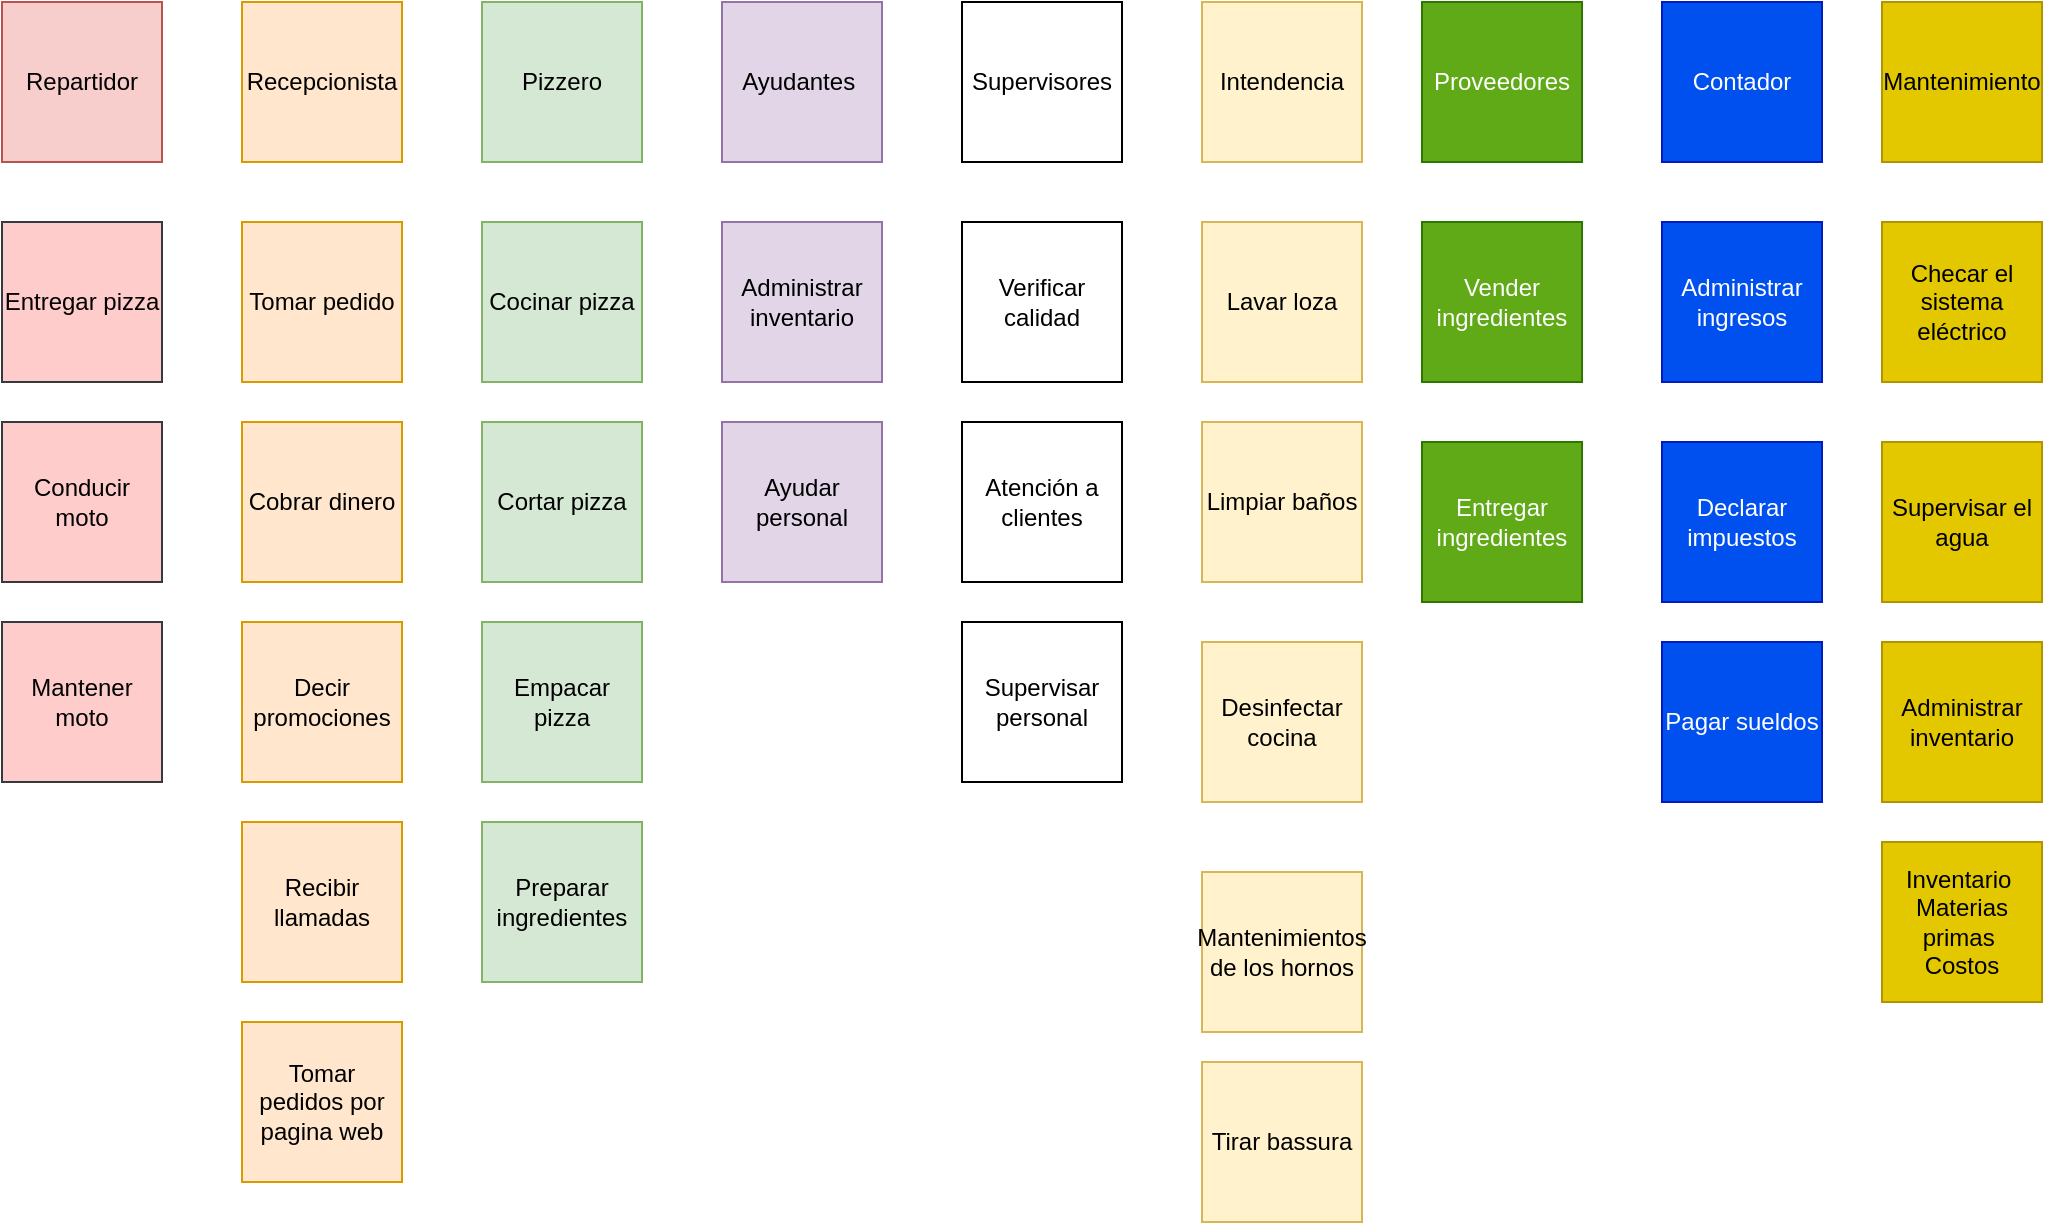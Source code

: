 <mxfile version="22.1.3" type="device">
  <diagram name="Página-1" id="XqUEl8WFbwALs_dcZVW6">
    <mxGraphModel dx="838" dy="687" grid="1" gridSize="10" guides="1" tooltips="1" connect="1" arrows="1" fold="1" page="1" pageScale="1" pageWidth="827" pageHeight="1169" math="0" shadow="0">
      <root>
        <mxCell id="0" />
        <mxCell id="1" parent="0" />
        <mxCell id="Z7X9YI-T-o30J6n3akIQ-3" value="Repartidor" style="whiteSpace=wrap;html=1;aspect=fixed;fillColor=#f8cecc;strokeColor=#b85450;" vertex="1" parent="1">
          <mxGeometry x="70" y="70" width="80" height="80" as="geometry" />
        </mxCell>
        <mxCell id="Z7X9YI-T-o30J6n3akIQ-4" value="Recepcionista" style="whiteSpace=wrap;html=1;aspect=fixed;fillColor=#ffe6cc;strokeColor=#d79b00;" vertex="1" parent="1">
          <mxGeometry x="190" y="70" width="80" height="80" as="geometry" />
        </mxCell>
        <mxCell id="Z7X9YI-T-o30J6n3akIQ-5" value="Pizzero" style="whiteSpace=wrap;html=1;aspect=fixed;fillColor=#d5e8d4;strokeColor=#82b366;" vertex="1" parent="1">
          <mxGeometry x="310" y="70" width="80" height="80" as="geometry" />
        </mxCell>
        <mxCell id="Z7X9YI-T-o30J6n3akIQ-6" value="Ayudantes&amp;nbsp;" style="whiteSpace=wrap;html=1;aspect=fixed;fillColor=#e1d5e7;strokeColor=#9673a6;" vertex="1" parent="1">
          <mxGeometry x="430" y="70" width="80" height="80" as="geometry" />
        </mxCell>
        <mxCell id="Z7X9YI-T-o30J6n3akIQ-7" value="Supervisores" style="whiteSpace=wrap;html=1;aspect=fixed;" vertex="1" parent="1">
          <mxGeometry x="550" y="70" width="80" height="80" as="geometry" />
        </mxCell>
        <mxCell id="Z7X9YI-T-o30J6n3akIQ-8" value="Intendencia" style="whiteSpace=wrap;html=1;aspect=fixed;fillColor=#fff2cc;strokeColor=#d6b656;" vertex="1" parent="1">
          <mxGeometry x="670" y="70" width="80" height="80" as="geometry" />
        </mxCell>
        <mxCell id="Z7X9YI-T-o30J6n3akIQ-9" value="Proveedores" style="whiteSpace=wrap;html=1;aspect=fixed;fillColor=#60a917;fontColor=#ffffff;strokeColor=#2D7600;" vertex="1" parent="1">
          <mxGeometry x="780" y="70" width="80" height="80" as="geometry" />
        </mxCell>
        <mxCell id="Z7X9YI-T-o30J6n3akIQ-11" value="Contador" style="whiteSpace=wrap;html=1;aspect=fixed;fillColor=#0050ef;fontColor=#ffffff;strokeColor=#001DBC;" vertex="1" parent="1">
          <mxGeometry x="900" y="70" width="80" height="80" as="geometry" />
        </mxCell>
        <mxCell id="Z7X9YI-T-o30J6n3akIQ-12" value="Mantenimiento" style="whiteSpace=wrap;html=1;aspect=fixed;fillColor=#e3c800;fontColor=#000000;strokeColor=#B09500;" vertex="1" parent="1">
          <mxGeometry x="1010" y="70" width="80" height="80" as="geometry" />
        </mxCell>
        <mxCell id="Z7X9YI-T-o30J6n3akIQ-13" value="Entregar pizza" style="whiteSpace=wrap;html=1;aspect=fixed;fillColor=#ffcccc;strokeColor=#36393d;" vertex="1" parent="1">
          <mxGeometry x="70" y="180" width="80" height="80" as="geometry" />
        </mxCell>
        <mxCell id="Z7X9YI-T-o30J6n3akIQ-14" value="Tomar pedido" style="whiteSpace=wrap;html=1;aspect=fixed;fillColor=#ffe6cc;strokeColor=#d79b00;" vertex="1" parent="1">
          <mxGeometry x="190" y="180" width="80" height="80" as="geometry" />
        </mxCell>
        <mxCell id="Z7X9YI-T-o30J6n3akIQ-15" value="Cobrar dinero" style="whiteSpace=wrap;html=1;aspect=fixed;fillColor=#ffe6cc;strokeColor=#d79b00;" vertex="1" parent="1">
          <mxGeometry x="190" y="280" width="80" height="80" as="geometry" />
        </mxCell>
        <mxCell id="Z7X9YI-T-o30J6n3akIQ-16" value="Decir promociones" style="whiteSpace=wrap;html=1;aspect=fixed;fillColor=#ffe6cc;strokeColor=#d79b00;" vertex="1" parent="1">
          <mxGeometry x="190" y="380" width="80" height="80" as="geometry" />
        </mxCell>
        <mxCell id="Z7X9YI-T-o30J6n3akIQ-17" value="Recibir llamadas" style="whiteSpace=wrap;html=1;aspect=fixed;fillColor=#ffe6cc;strokeColor=#d79b00;" vertex="1" parent="1">
          <mxGeometry x="190" y="480" width="80" height="80" as="geometry" />
        </mxCell>
        <mxCell id="Z7X9YI-T-o30J6n3akIQ-18" value="Cocinar pizza" style="whiteSpace=wrap;html=1;aspect=fixed;fillColor=#d5e8d4;strokeColor=#82b366;" vertex="1" parent="1">
          <mxGeometry x="310" y="180" width="80" height="80" as="geometry" />
        </mxCell>
        <mxCell id="Z7X9YI-T-o30J6n3akIQ-19" value="Verificar calidad" style="whiteSpace=wrap;html=1;aspect=fixed;" vertex="1" parent="1">
          <mxGeometry x="550" y="180" width="80" height="80" as="geometry" />
        </mxCell>
        <mxCell id="Z7X9YI-T-o30J6n3akIQ-20" value="Lavar loza" style="whiteSpace=wrap;html=1;aspect=fixed;fillColor=#fff2cc;strokeColor=#d6b656;" vertex="1" parent="1">
          <mxGeometry x="670" y="180" width="80" height="80" as="geometry" />
        </mxCell>
        <mxCell id="Z7X9YI-T-o30J6n3akIQ-21" value="Administrar ingresos" style="whiteSpace=wrap;html=1;aspect=fixed;fillColor=#0050ef;fontColor=#ffffff;strokeColor=#001DBC;" vertex="1" parent="1">
          <mxGeometry x="900" y="180" width="80" height="80" as="geometry" />
        </mxCell>
        <mxCell id="Z7X9YI-T-o30J6n3akIQ-22" value="Declarar impuestos" style="whiteSpace=wrap;html=1;aspect=fixed;fillColor=#0050ef;fontColor=#ffffff;strokeColor=#001DBC;" vertex="1" parent="1">
          <mxGeometry x="900" y="290" width="80" height="80" as="geometry" />
        </mxCell>
        <mxCell id="Z7X9YI-T-o30J6n3akIQ-23" value="Pagar sueldos" style="whiteSpace=wrap;html=1;aspect=fixed;fillColor=#0050ef;fontColor=#ffffff;strokeColor=#001DBC;" vertex="1" parent="1">
          <mxGeometry x="900" y="390" width="80" height="80" as="geometry" />
        </mxCell>
        <mxCell id="Z7X9YI-T-o30J6n3akIQ-24" value="Atención a clientes" style="whiteSpace=wrap;html=1;aspect=fixed;" vertex="1" parent="1">
          <mxGeometry x="550" y="280" width="80" height="80" as="geometry" />
        </mxCell>
        <mxCell id="Z7X9YI-T-o30J6n3akIQ-26" value="Limpiar baños" style="whiteSpace=wrap;html=1;aspect=fixed;fillColor=#fff2cc;strokeColor=#d6b656;" vertex="1" parent="1">
          <mxGeometry x="670" y="280" width="80" height="80" as="geometry" />
        </mxCell>
        <mxCell id="Z7X9YI-T-o30J6n3akIQ-27" value="Desinfectar cocina" style="whiteSpace=wrap;html=1;aspect=fixed;fillColor=#fff2cc;strokeColor=#d6b656;" vertex="1" parent="1">
          <mxGeometry x="670" y="390" width="80" height="80" as="geometry" />
        </mxCell>
        <mxCell id="Z7X9YI-T-o30J6n3akIQ-28" value="Mantenimientos de los hornos" style="whiteSpace=wrap;html=1;aspect=fixed;fillColor=#fff2cc;strokeColor=#d6b656;" vertex="1" parent="1">
          <mxGeometry x="670" y="505" width="80" height="80" as="geometry" />
        </mxCell>
        <mxCell id="Z7X9YI-T-o30J6n3akIQ-29" value="Tirar bassura" style="whiteSpace=wrap;html=1;aspect=fixed;fillColor=#fff2cc;strokeColor=#d6b656;" vertex="1" parent="1">
          <mxGeometry x="670" y="600" width="80" height="80" as="geometry" />
        </mxCell>
        <mxCell id="Z7X9YI-T-o30J6n3akIQ-30" value="Supervisar personal" style="whiteSpace=wrap;html=1;aspect=fixed;" vertex="1" parent="1">
          <mxGeometry x="550" y="380" width="80" height="80" as="geometry" />
        </mxCell>
        <mxCell id="Z7X9YI-T-o30J6n3akIQ-31" value="Cortar pizza" style="whiteSpace=wrap;html=1;aspect=fixed;fillColor=#d5e8d4;strokeColor=#82b366;" vertex="1" parent="1">
          <mxGeometry x="310" y="280" width="80" height="80" as="geometry" />
        </mxCell>
        <mxCell id="Z7X9YI-T-o30J6n3akIQ-32" value="Empacar pizza" style="whiteSpace=wrap;html=1;aspect=fixed;fillColor=#d5e8d4;strokeColor=#82b366;" vertex="1" parent="1">
          <mxGeometry x="310" y="380" width="80" height="80" as="geometry" />
        </mxCell>
        <mxCell id="Z7X9YI-T-o30J6n3akIQ-33" value="Preparar ingredientes" style="whiteSpace=wrap;html=1;aspect=fixed;fillColor=#d5e8d4;strokeColor=#82b366;" vertex="1" parent="1">
          <mxGeometry x="310" y="480" width="80" height="80" as="geometry" />
        </mxCell>
        <mxCell id="Z7X9YI-T-o30J6n3akIQ-34" value="Conducir moto" style="whiteSpace=wrap;html=1;aspect=fixed;fillColor=#ffcccc;strokeColor=#36393d;" vertex="1" parent="1">
          <mxGeometry x="70" y="280" width="80" height="80" as="geometry" />
        </mxCell>
        <mxCell id="Z7X9YI-T-o30J6n3akIQ-35" value="Vender ingredientes" style="whiteSpace=wrap;html=1;aspect=fixed;fillColor=#60a917;fontColor=#ffffff;strokeColor=#2D7600;" vertex="1" parent="1">
          <mxGeometry x="780" y="180" width="80" height="80" as="geometry" />
        </mxCell>
        <mxCell id="Z7X9YI-T-o30J6n3akIQ-36" value="Entregar ingredientes" style="whiteSpace=wrap;html=1;aspect=fixed;fillColor=#60a917;fontColor=#ffffff;strokeColor=#2D7600;" vertex="1" parent="1">
          <mxGeometry x="780" y="290" width="80" height="80" as="geometry" />
        </mxCell>
        <mxCell id="Z7X9YI-T-o30J6n3akIQ-38" value="Administrar inventario" style="whiteSpace=wrap;html=1;aspect=fixed;fillColor=#e1d5e7;strokeColor=#9673a6;" vertex="1" parent="1">
          <mxGeometry x="430" y="180" width="80" height="80" as="geometry" />
        </mxCell>
        <mxCell id="Z7X9YI-T-o30J6n3akIQ-42" value="Checar el sistema eléctrico" style="whiteSpace=wrap;html=1;aspect=fixed;fillColor=#e3c800;fontColor=#000000;strokeColor=#B09500;" vertex="1" parent="1">
          <mxGeometry x="1010" y="180" width="80" height="80" as="geometry" />
        </mxCell>
        <mxCell id="Z7X9YI-T-o30J6n3akIQ-43" value="Supervisar el agua" style="whiteSpace=wrap;html=1;aspect=fixed;fillColor=#e3c800;fontColor=#000000;strokeColor=#B09500;" vertex="1" parent="1">
          <mxGeometry x="1010" y="290" width="80" height="80" as="geometry" />
        </mxCell>
        <mxCell id="Z7X9YI-T-o30J6n3akIQ-44" value="Administrar inventario" style="whiteSpace=wrap;html=1;aspect=fixed;fillColor=#e3c800;fontColor=#000000;strokeColor=#B09500;" vertex="1" parent="1">
          <mxGeometry x="1010" y="390" width="80" height="80" as="geometry" />
        </mxCell>
        <mxCell id="Z7X9YI-T-o30J6n3akIQ-45" value="Mantener moto" style="whiteSpace=wrap;html=1;aspect=fixed;fillColor=#ffcccc;strokeColor=#36393d;" vertex="1" parent="1">
          <mxGeometry x="70" y="380" width="80" height="80" as="geometry" />
        </mxCell>
        <mxCell id="Z7X9YI-T-o30J6n3akIQ-46" value="Ayudar personal" style="whiteSpace=wrap;html=1;aspect=fixed;fillColor=#e1d5e7;strokeColor=#9673a6;" vertex="1" parent="1">
          <mxGeometry x="430" y="280" width="80" height="80" as="geometry" />
        </mxCell>
        <mxCell id="Z7X9YI-T-o30J6n3akIQ-47" value="Inventario&amp;nbsp;&lt;br&gt;Materias primas&amp;nbsp;&lt;br&gt;Costos" style="whiteSpace=wrap;html=1;aspect=fixed;fillColor=#e3c800;fontColor=#000000;strokeColor=#B09500;" vertex="1" parent="1">
          <mxGeometry x="1010" y="490" width="80" height="80" as="geometry" />
        </mxCell>
        <mxCell id="Z7X9YI-T-o30J6n3akIQ-48" value="Tomar pedidos por pagina web" style="whiteSpace=wrap;html=1;aspect=fixed;fillColor=#ffe6cc;strokeColor=#d79b00;" vertex="1" parent="1">
          <mxGeometry x="190" y="580" width="80" height="80" as="geometry" />
        </mxCell>
      </root>
    </mxGraphModel>
  </diagram>
</mxfile>
